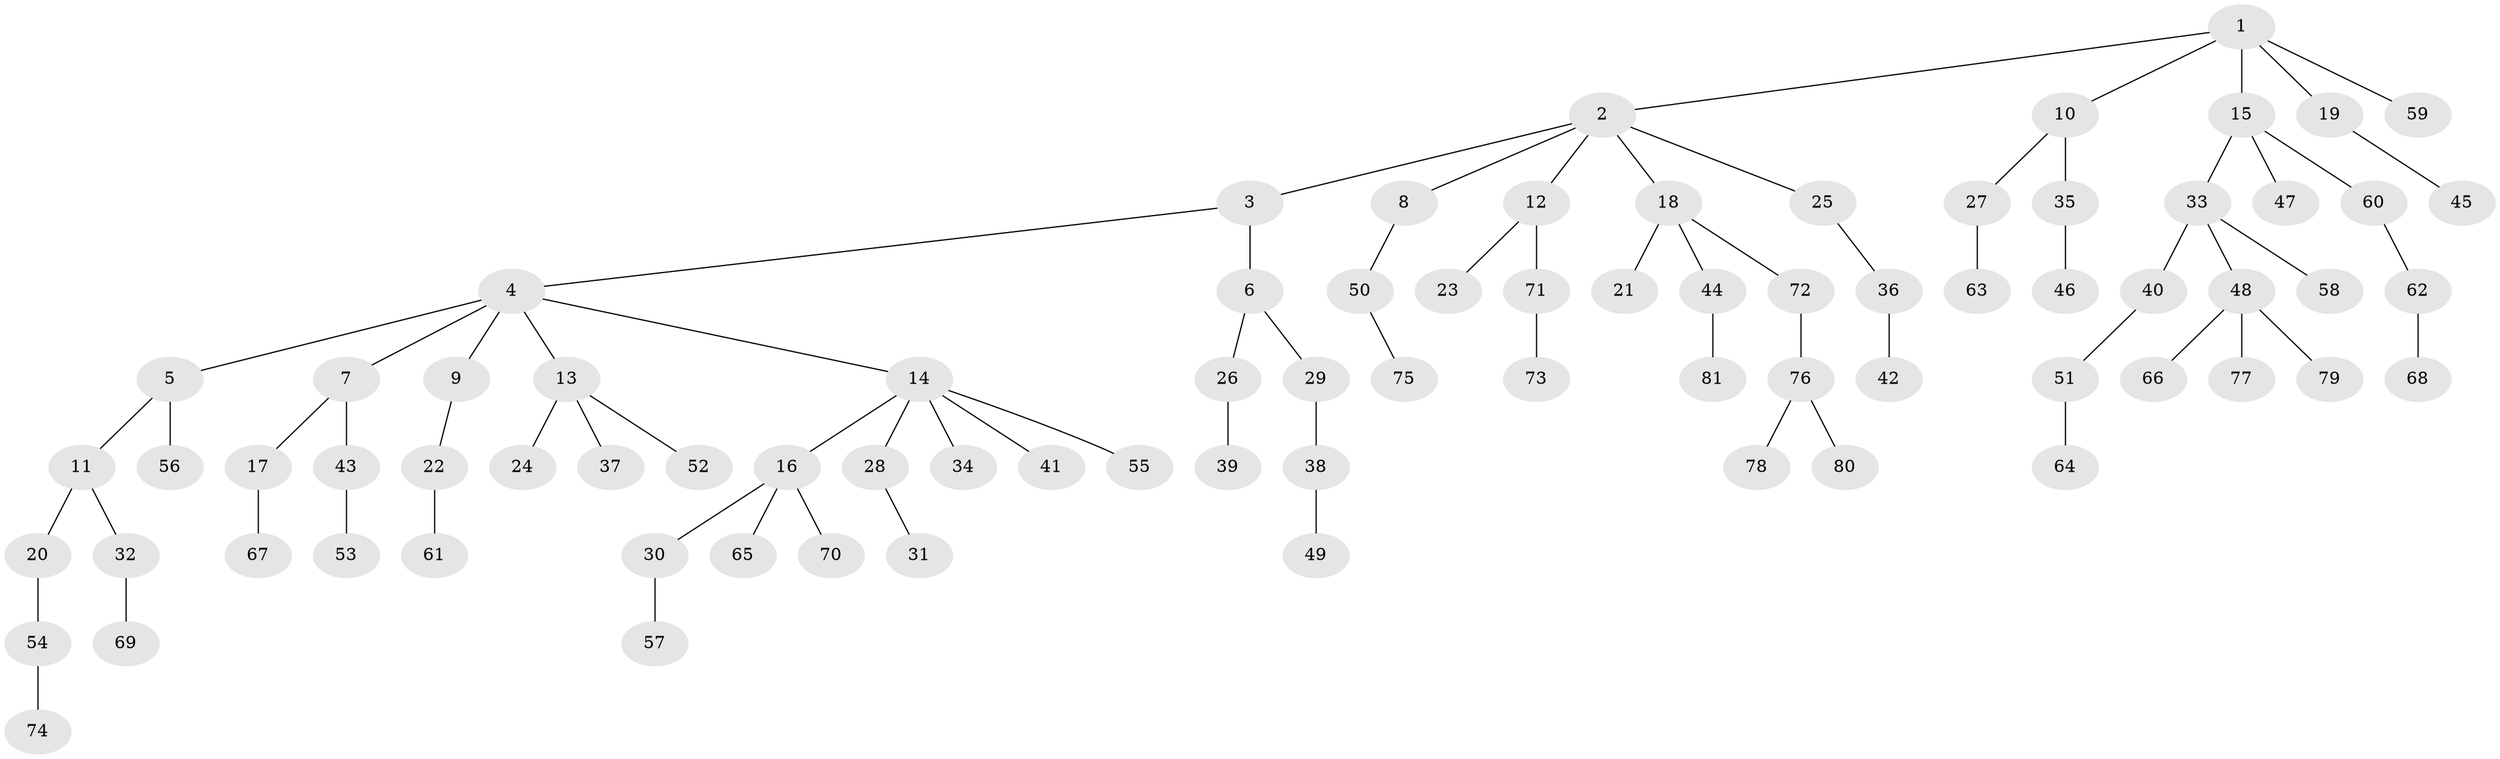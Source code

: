 // Generated by graph-tools (version 1.1) at 2025/02/03/09/25 03:02:21]
// undirected, 81 vertices, 80 edges
graph export_dot {
graph [start="1"]
  node [color=gray90,style=filled];
  1;
  2;
  3;
  4;
  5;
  6;
  7;
  8;
  9;
  10;
  11;
  12;
  13;
  14;
  15;
  16;
  17;
  18;
  19;
  20;
  21;
  22;
  23;
  24;
  25;
  26;
  27;
  28;
  29;
  30;
  31;
  32;
  33;
  34;
  35;
  36;
  37;
  38;
  39;
  40;
  41;
  42;
  43;
  44;
  45;
  46;
  47;
  48;
  49;
  50;
  51;
  52;
  53;
  54;
  55;
  56;
  57;
  58;
  59;
  60;
  61;
  62;
  63;
  64;
  65;
  66;
  67;
  68;
  69;
  70;
  71;
  72;
  73;
  74;
  75;
  76;
  77;
  78;
  79;
  80;
  81;
  1 -- 2;
  1 -- 10;
  1 -- 15;
  1 -- 19;
  1 -- 59;
  2 -- 3;
  2 -- 8;
  2 -- 12;
  2 -- 18;
  2 -- 25;
  3 -- 4;
  3 -- 6;
  4 -- 5;
  4 -- 7;
  4 -- 9;
  4 -- 13;
  4 -- 14;
  5 -- 11;
  5 -- 56;
  6 -- 26;
  6 -- 29;
  7 -- 17;
  7 -- 43;
  8 -- 50;
  9 -- 22;
  10 -- 27;
  10 -- 35;
  11 -- 20;
  11 -- 32;
  12 -- 23;
  12 -- 71;
  13 -- 24;
  13 -- 37;
  13 -- 52;
  14 -- 16;
  14 -- 28;
  14 -- 34;
  14 -- 41;
  14 -- 55;
  15 -- 33;
  15 -- 47;
  15 -- 60;
  16 -- 30;
  16 -- 65;
  16 -- 70;
  17 -- 67;
  18 -- 21;
  18 -- 44;
  18 -- 72;
  19 -- 45;
  20 -- 54;
  22 -- 61;
  25 -- 36;
  26 -- 39;
  27 -- 63;
  28 -- 31;
  29 -- 38;
  30 -- 57;
  32 -- 69;
  33 -- 40;
  33 -- 48;
  33 -- 58;
  35 -- 46;
  36 -- 42;
  38 -- 49;
  40 -- 51;
  43 -- 53;
  44 -- 81;
  48 -- 66;
  48 -- 77;
  48 -- 79;
  50 -- 75;
  51 -- 64;
  54 -- 74;
  60 -- 62;
  62 -- 68;
  71 -- 73;
  72 -- 76;
  76 -- 78;
  76 -- 80;
}
